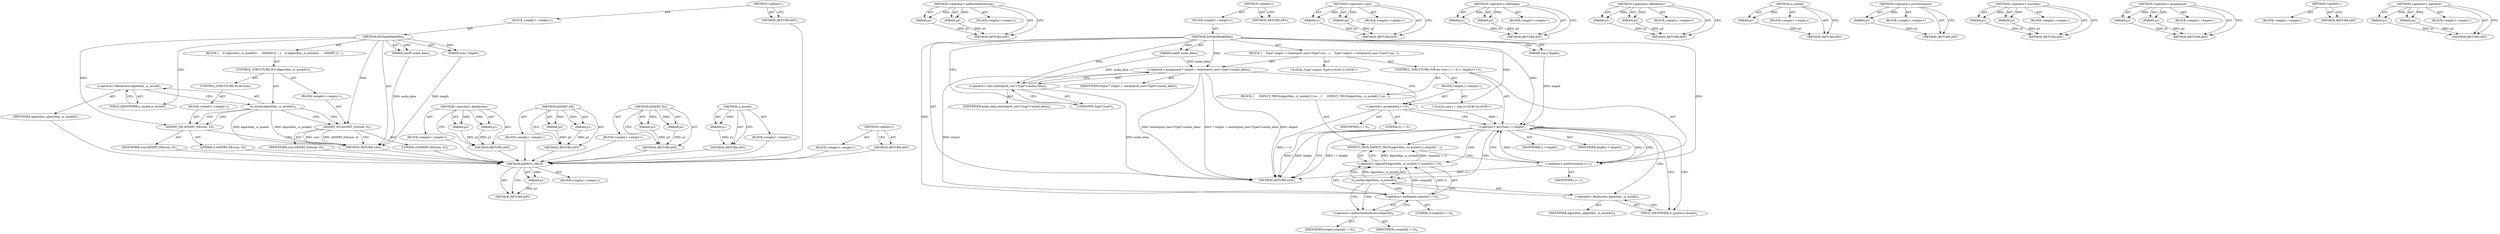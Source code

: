 digraph "&lt;global&gt;" {
vulnerable_83 [label=<(METHOD,EXPECT_TRUE)>];
vulnerable_84 [label=<(PARAM,p1)>];
vulnerable_85 [label=<(BLOCK,&lt;empty&gt;,&lt;empty&gt;)>];
vulnerable_86 [label=<(METHOD_RETURN,ANY)>];
vulnerable_106 [label=<(METHOD,&lt;operator&gt;.indirectIndexAccess)>];
vulnerable_107 [label=<(PARAM,p1)>];
vulnerable_108 [label=<(PARAM,p2)>];
vulnerable_109 [label=<(BLOCK,&lt;empty&gt;,&lt;empty&gt;)>];
vulnerable_110 [label=<(METHOD_RETURN,ANY)>];
vulnerable_6 [label=<(METHOD,&lt;global&gt;)<SUB>1</SUB>>];
vulnerable_7 [label=<(BLOCK,&lt;empty&gt;,&lt;empty&gt;)<SUB>1</SUB>>];
vulnerable_8 [label=<(METHOD,DoCheckFakeData)<SUB>1</SUB>>];
vulnerable_9 [label=<(PARAM,uint8* audio_data)<SUB>1</SUB>>];
vulnerable_10 [label=<(PARAM,size_t length)<SUB>1</SUB>>];
vulnerable_11 [label=<(BLOCK,{
    Type* output = reinterpret_cast&lt;Type*&gt;(au...,{
    Type* output = reinterpret_cast&lt;Type*&gt;(au...)<SUB>1</SUB>>];
vulnerable_12 [label="<(LOCAL,Type* output: Type*)<SUB>2</SUB>>"];
vulnerable_13 [label=<(&lt;operator&gt;.assignment,* output = reinterpret_cast&lt;Type*&gt;(audio_data))<SUB>2</SUB>>];
vulnerable_14 [label=<(IDENTIFIER,output,* output = reinterpret_cast&lt;Type*&gt;(audio_data))<SUB>2</SUB>>];
vulnerable_15 [label=<(&lt;operator&gt;.cast,reinterpret_cast&lt;Type*&gt;(audio_data))<SUB>2</SUB>>];
vulnerable_16 [label=<(UNKNOWN,Type*,Type*)<SUB>2</SUB>>];
vulnerable_17 [label=<(IDENTIFIER,audio_data,reinterpret_cast&lt;Type*&gt;(audio_data))<SUB>2</SUB>>];
vulnerable_18 [label=<(CONTROL_STRUCTURE,FOR,for (size_t i = 0;i &lt; length;i++))<SUB>3</SUB>>];
vulnerable_19 [label=<(BLOCK,&lt;empty&gt;,&lt;empty&gt;)<SUB>3</SUB>>];
vulnerable_20 [label="<(LOCAL,size_t i: size_t)<SUB>3</SUB>>"];
vulnerable_21 [label=<(&lt;operator&gt;.assignment,i = 0)<SUB>3</SUB>>];
vulnerable_22 [label=<(IDENTIFIER,i,i = 0)<SUB>3</SUB>>];
vulnerable_23 [label=<(LITERAL,0,i = 0)<SUB>3</SUB>>];
vulnerable_24 [label=<(&lt;operator&gt;.lessThan,i &lt; length)<SUB>3</SUB>>];
vulnerable_25 [label=<(IDENTIFIER,i,i &lt; length)<SUB>3</SUB>>];
vulnerable_26 [label=<(IDENTIFIER,length,i &lt; length)<SUB>3</SUB>>];
vulnerable_27 [label=<(&lt;operator&gt;.postIncrement,i++)<SUB>3</SUB>>];
vulnerable_28 [label=<(IDENTIFIER,i,i++)<SUB>3</SUB>>];
vulnerable_29 [label=<(BLOCK,{
      EXPECT_TRUE(algorithm_.is_muted() || ou...,{
      EXPECT_TRUE(algorithm_.is_muted() || ou...)<SUB>3</SUB>>];
vulnerable_30 [label=<(EXPECT_TRUE,EXPECT_TRUE(algorithm_.is_muted() || output[i] ...)<SUB>4</SUB>>];
vulnerable_31 [label=<(&lt;operator&gt;.logicalOr,algorithm_.is_muted() || output[i] != 0)<SUB>4</SUB>>];
vulnerable_32 [label=<(is_muted,algorithm_.is_muted())<SUB>4</SUB>>];
vulnerable_33 [label=<(&lt;operator&gt;.fieldAccess,algorithm_.is_muted)<SUB>4</SUB>>];
vulnerable_34 [label=<(IDENTIFIER,algorithm_,algorithm_.is_muted())<SUB>4</SUB>>];
vulnerable_35 [label=<(FIELD_IDENTIFIER,is_muted,is_muted)<SUB>4</SUB>>];
vulnerable_36 [label=<(&lt;operator&gt;.notEquals,output[i] != 0)<SUB>4</SUB>>];
vulnerable_37 [label=<(&lt;operator&gt;.indirectIndexAccess,output[i])<SUB>4</SUB>>];
vulnerable_38 [label=<(IDENTIFIER,output,output[i] != 0)<SUB>4</SUB>>];
vulnerable_39 [label=<(IDENTIFIER,i,output[i] != 0)<SUB>4</SUB>>];
vulnerable_40 [label=<(LITERAL,0,output[i] != 0)<SUB>4</SUB>>];
vulnerable_41 [label=<(METHOD_RETURN,void)<SUB>1</SUB>>];
vulnerable_43 [label=<(METHOD_RETURN,ANY)<SUB>1</SUB>>];
vulnerable_69 [label=<(METHOD,&lt;operator&gt;.cast)>];
vulnerable_70 [label=<(PARAM,p1)>];
vulnerable_71 [label=<(PARAM,p2)>];
vulnerable_72 [label=<(BLOCK,&lt;empty&gt;,&lt;empty&gt;)>];
vulnerable_73 [label=<(METHOD_RETURN,ANY)>];
vulnerable_101 [label=<(METHOD,&lt;operator&gt;.notEquals)>];
vulnerable_102 [label=<(PARAM,p1)>];
vulnerable_103 [label=<(PARAM,p2)>];
vulnerable_104 [label=<(BLOCK,&lt;empty&gt;,&lt;empty&gt;)>];
vulnerable_105 [label=<(METHOD_RETURN,ANY)>];
vulnerable_96 [label=<(METHOD,&lt;operator&gt;.fieldAccess)>];
vulnerable_97 [label=<(PARAM,p1)>];
vulnerable_98 [label=<(PARAM,p2)>];
vulnerable_99 [label=<(BLOCK,&lt;empty&gt;,&lt;empty&gt;)>];
vulnerable_100 [label=<(METHOD_RETURN,ANY)>];
vulnerable_92 [label=<(METHOD,is_muted)>];
vulnerable_93 [label=<(PARAM,p1)>];
vulnerable_94 [label=<(BLOCK,&lt;empty&gt;,&lt;empty&gt;)>];
vulnerable_95 [label=<(METHOD_RETURN,ANY)>];
vulnerable_79 [label=<(METHOD,&lt;operator&gt;.postIncrement)>];
vulnerable_80 [label=<(PARAM,p1)>];
vulnerable_81 [label=<(BLOCK,&lt;empty&gt;,&lt;empty&gt;)>];
vulnerable_82 [label=<(METHOD_RETURN,ANY)>];
vulnerable_74 [label=<(METHOD,&lt;operator&gt;.lessThan)>];
vulnerable_75 [label=<(PARAM,p1)>];
vulnerable_76 [label=<(PARAM,p2)>];
vulnerable_77 [label=<(BLOCK,&lt;empty&gt;,&lt;empty&gt;)>];
vulnerable_78 [label=<(METHOD_RETURN,ANY)>];
vulnerable_64 [label=<(METHOD,&lt;operator&gt;.assignment)>];
vulnerable_65 [label=<(PARAM,p1)>];
vulnerable_66 [label=<(PARAM,p2)>];
vulnerable_67 [label=<(BLOCK,&lt;empty&gt;,&lt;empty&gt;)>];
vulnerable_68 [label=<(METHOD_RETURN,ANY)>];
vulnerable_58 [label=<(METHOD,&lt;global&gt;)<SUB>1</SUB>>];
vulnerable_59 [label=<(BLOCK,&lt;empty&gt;,&lt;empty&gt;)>];
vulnerable_60 [label=<(METHOD_RETURN,ANY)>];
vulnerable_87 [label=<(METHOD,&lt;operator&gt;.logicalOr)>];
vulnerable_88 [label=<(PARAM,p1)>];
vulnerable_89 [label=<(PARAM,p2)>];
vulnerable_90 [label=<(BLOCK,&lt;empty&gt;,&lt;empty&gt;)>];
vulnerable_91 [label=<(METHOD_RETURN,ANY)>];
fixed_6 [label=<(METHOD,&lt;global&gt;)<SUB>1</SUB>>];
fixed_7 [label=<(BLOCK,&lt;empty&gt;,&lt;empty&gt;)<SUB>1</SUB>>];
fixed_8 [label=<(METHOD,DoCheckFakeData)<SUB>1</SUB>>];
fixed_9 [label=<(PARAM,uint8* audio_data)<SUB>1</SUB>>];
fixed_10 [label=<(PARAM,size_t length)<SUB>1</SUB>>];
fixed_11 [label=<(BLOCK,{
    if (algorithm_.is_muted())
      ASSERT_E...,{
    if (algorithm_.is_muted())
      ASSERT_E...)<SUB>1</SUB>>];
fixed_12 [label=<(CONTROL_STRUCTURE,IF,if (algorithm_.is_muted()))<SUB>2</SUB>>];
fixed_13 [label=<(is_muted,algorithm_.is_muted())<SUB>2</SUB>>];
fixed_14 [label=<(&lt;operator&gt;.fieldAccess,algorithm_.is_muted)<SUB>2</SUB>>];
fixed_15 [label=<(IDENTIFIER,algorithm_,algorithm_.is_muted())<SUB>2</SUB>>];
fixed_16 [label=<(FIELD_IDENTIFIER,is_muted,is_muted)<SUB>2</SUB>>];
fixed_17 [label=<(BLOCK,&lt;empty&gt;,&lt;empty&gt;)<SUB>3</SUB>>];
fixed_18 [label=<(ASSERT_EQ,ASSERT_EQ(sum, 0))<SUB>3</SUB>>];
fixed_19 [label=<(IDENTIFIER,sum,ASSERT_EQ(sum, 0))<SUB>3</SUB>>];
fixed_20 [label=<(LITERAL,0,ASSERT_EQ(sum, 0))<SUB>3</SUB>>];
fixed_21 [label=<(CONTROL_STRUCTURE,ELSE,else)<SUB>5</SUB>>];
fixed_22 [label=<(BLOCK,&lt;empty&gt;,&lt;empty&gt;)<SUB>5</SUB>>];
fixed_23 [label=<(ASSERT_NE,ASSERT_NE(sum, 0))<SUB>5</SUB>>];
fixed_24 [label=<(IDENTIFIER,sum,ASSERT_NE(sum, 0))<SUB>5</SUB>>];
fixed_25 [label=<(LITERAL,0,ASSERT_NE(sum, 0))<SUB>5</SUB>>];
fixed_26 [label=<(METHOD_RETURN,void)<SUB>1</SUB>>];
fixed_28 [label=<(METHOD_RETURN,ANY)<SUB>1</SUB>>];
fixed_51 [label=<(METHOD,&lt;operator&gt;.fieldAccess)>];
fixed_52 [label=<(PARAM,p1)>];
fixed_53 [label=<(PARAM,p2)>];
fixed_54 [label=<(BLOCK,&lt;empty&gt;,&lt;empty&gt;)>];
fixed_55 [label=<(METHOD_RETURN,ANY)>];
fixed_61 [label=<(METHOD,ASSERT_NE)>];
fixed_62 [label=<(PARAM,p1)>];
fixed_63 [label=<(PARAM,p2)>];
fixed_64 [label=<(BLOCK,&lt;empty&gt;,&lt;empty&gt;)>];
fixed_65 [label=<(METHOD_RETURN,ANY)>];
fixed_56 [label=<(METHOD,ASSERT_EQ)>];
fixed_57 [label=<(PARAM,p1)>];
fixed_58 [label=<(PARAM,p2)>];
fixed_59 [label=<(BLOCK,&lt;empty&gt;,&lt;empty&gt;)>];
fixed_60 [label=<(METHOD_RETURN,ANY)>];
fixed_47 [label=<(METHOD,is_muted)>];
fixed_48 [label=<(PARAM,p1)>];
fixed_49 [label=<(BLOCK,&lt;empty&gt;,&lt;empty&gt;)>];
fixed_50 [label=<(METHOD_RETURN,ANY)>];
fixed_41 [label=<(METHOD,&lt;global&gt;)<SUB>1</SUB>>];
fixed_42 [label=<(BLOCK,&lt;empty&gt;,&lt;empty&gt;)>];
fixed_43 [label=<(METHOD_RETURN,ANY)>];
vulnerable_83 -> vulnerable_84  [key=0, label="AST: "];
vulnerable_83 -> vulnerable_84  [key=1, label="DDG: "];
vulnerable_83 -> vulnerable_85  [key=0, label="AST: "];
vulnerable_83 -> vulnerable_86  [key=0, label="AST: "];
vulnerable_83 -> vulnerable_86  [key=1, label="CFG: "];
vulnerable_84 -> vulnerable_86  [key=0, label="DDG: p1"];
vulnerable_106 -> vulnerable_107  [key=0, label="AST: "];
vulnerable_106 -> vulnerable_107  [key=1, label="DDG: "];
vulnerable_106 -> vulnerable_109  [key=0, label="AST: "];
vulnerable_106 -> vulnerable_108  [key=0, label="AST: "];
vulnerable_106 -> vulnerable_108  [key=1, label="DDG: "];
vulnerable_106 -> vulnerable_110  [key=0, label="AST: "];
vulnerable_106 -> vulnerable_110  [key=1, label="CFG: "];
vulnerable_107 -> vulnerable_110  [key=0, label="DDG: p1"];
vulnerable_108 -> vulnerable_110  [key=0, label="DDG: p2"];
vulnerable_6 -> vulnerable_7  [key=0, label="AST: "];
vulnerable_6 -> vulnerable_43  [key=0, label="AST: "];
vulnerable_6 -> vulnerable_43  [key=1, label="CFG: "];
vulnerable_7 -> vulnerable_8  [key=0, label="AST: "];
vulnerable_8 -> vulnerable_9  [key=0, label="AST: "];
vulnerable_8 -> vulnerable_9  [key=1, label="DDG: "];
vulnerable_8 -> vulnerable_10  [key=0, label="AST: "];
vulnerable_8 -> vulnerable_10  [key=1, label="DDG: "];
vulnerable_8 -> vulnerable_11  [key=0, label="AST: "];
vulnerable_8 -> vulnerable_41  [key=0, label="AST: "];
vulnerable_8 -> vulnerable_16  [key=0, label="CFG: "];
vulnerable_8 -> vulnerable_13  [key=0, label="DDG: "];
vulnerable_8 -> vulnerable_15  [key=0, label="DDG: "];
vulnerable_8 -> vulnerable_21  [key=0, label="DDG: "];
vulnerable_8 -> vulnerable_24  [key=0, label="DDG: "];
vulnerable_8 -> vulnerable_27  [key=0, label="DDG: "];
vulnerable_8 -> vulnerable_36  [key=0, label="DDG: "];
vulnerable_9 -> vulnerable_13  [key=0, label="DDG: audio_data"];
vulnerable_9 -> vulnerable_15  [key=0, label="DDG: audio_data"];
vulnerable_10 -> vulnerable_24  [key=0, label="DDG: length"];
vulnerable_11 -> vulnerable_12  [key=0, label="AST: "];
vulnerable_11 -> vulnerable_13  [key=0, label="AST: "];
vulnerable_11 -> vulnerable_18  [key=0, label="AST: "];
vulnerable_13 -> vulnerable_14  [key=0, label="AST: "];
vulnerable_13 -> vulnerable_15  [key=0, label="AST: "];
vulnerable_13 -> vulnerable_21  [key=0, label="CFG: "];
vulnerable_13 -> vulnerable_41  [key=0, label="DDG: output"];
vulnerable_13 -> vulnerable_41  [key=1, label="DDG: reinterpret_cast&lt;Type*&gt;(audio_data)"];
vulnerable_13 -> vulnerable_41  [key=2, label="DDG: * output = reinterpret_cast&lt;Type*&gt;(audio_data)"];
vulnerable_13 -> vulnerable_36  [key=0, label="DDG: output"];
vulnerable_15 -> vulnerable_16  [key=0, label="AST: "];
vulnerable_15 -> vulnerable_17  [key=0, label="AST: "];
vulnerable_15 -> vulnerable_13  [key=0, label="CFG: "];
vulnerable_15 -> vulnerable_41  [key=0, label="DDG: audio_data"];
vulnerable_16 -> vulnerable_15  [key=0, label="CFG: "];
vulnerable_18 -> vulnerable_19  [key=0, label="AST: "];
vulnerable_18 -> vulnerable_24  [key=0, label="AST: "];
vulnerable_18 -> vulnerable_27  [key=0, label="AST: "];
vulnerable_18 -> vulnerable_29  [key=0, label="AST: "];
vulnerable_19 -> vulnerable_20  [key=0, label="AST: "];
vulnerable_19 -> vulnerable_21  [key=0, label="AST: "];
vulnerable_21 -> vulnerable_22  [key=0, label="AST: "];
vulnerable_21 -> vulnerable_23  [key=0, label="AST: "];
vulnerable_21 -> vulnerable_24  [key=0, label="CFG: "];
vulnerable_21 -> vulnerable_24  [key=1, label="DDG: i"];
vulnerable_21 -> vulnerable_41  [key=0, label="DDG: i = 0"];
vulnerable_24 -> vulnerable_25  [key=0, label="AST: "];
vulnerable_24 -> vulnerable_26  [key=0, label="AST: "];
vulnerable_24 -> vulnerable_41  [key=0, label="CFG: "];
vulnerable_24 -> vulnerable_41  [key=1, label="DDG: i"];
vulnerable_24 -> vulnerable_41  [key=2, label="DDG: length"];
vulnerable_24 -> vulnerable_41  [key=3, label="DDG: i &lt; length"];
vulnerable_24 -> vulnerable_35  [key=0, label="CFG: "];
vulnerable_24 -> vulnerable_35  [key=1, label="CDG: "];
vulnerable_24 -> vulnerable_27  [key=0, label="DDG: i"];
vulnerable_24 -> vulnerable_27  [key=1, label="CDG: "];
vulnerable_24 -> vulnerable_24  [key=0, label="CDG: "];
vulnerable_24 -> vulnerable_30  [key=0, label="CDG: "];
vulnerable_24 -> vulnerable_32  [key=0, label="CDG: "];
vulnerable_24 -> vulnerable_33  [key=0, label="CDG: "];
vulnerable_24 -> vulnerable_31  [key=0, label="CDG: "];
vulnerable_27 -> vulnerable_28  [key=0, label="AST: "];
vulnerable_27 -> vulnerable_24  [key=0, label="CFG: "];
vulnerable_27 -> vulnerable_24  [key=1, label="DDG: i"];
vulnerable_27 -> vulnerable_41  [key=0, label="DDG: i++"];
vulnerable_29 -> vulnerable_30  [key=0, label="AST: "];
vulnerable_30 -> vulnerable_31  [key=0, label="AST: "];
vulnerable_30 -> vulnerable_27  [key=0, label="CFG: "];
vulnerable_31 -> vulnerable_32  [key=0, label="AST: "];
vulnerable_31 -> vulnerable_36  [key=0, label="AST: "];
vulnerable_31 -> vulnerable_30  [key=0, label="CFG: "];
vulnerable_31 -> vulnerable_30  [key=1, label="DDG: algorithm_.is_muted()"];
vulnerable_31 -> vulnerable_30  [key=2, label="DDG: output[i] != 0"];
vulnerable_32 -> vulnerable_33  [key=0, label="AST: "];
vulnerable_32 -> vulnerable_31  [key=0, label="CFG: "];
vulnerable_32 -> vulnerable_31  [key=1, label="DDG: algorithm_.is_muted"];
vulnerable_32 -> vulnerable_37  [key=0, label="CFG: "];
vulnerable_32 -> vulnerable_37  [key=1, label="CDG: "];
vulnerable_32 -> vulnerable_36  [key=0, label="CDG: "];
vulnerable_33 -> vulnerable_34  [key=0, label="AST: "];
vulnerable_33 -> vulnerable_35  [key=0, label="AST: "];
vulnerable_33 -> vulnerable_32  [key=0, label="CFG: "];
vulnerable_35 -> vulnerable_33  [key=0, label="CFG: "];
vulnerable_36 -> vulnerable_37  [key=0, label="AST: "];
vulnerable_36 -> vulnerable_40  [key=0, label="AST: "];
vulnerable_36 -> vulnerable_31  [key=0, label="CFG: "];
vulnerable_36 -> vulnerable_31  [key=1, label="DDG: output[i]"];
vulnerable_36 -> vulnerable_31  [key=2, label="DDG: 0"];
vulnerable_37 -> vulnerable_38  [key=0, label="AST: "];
vulnerable_37 -> vulnerable_39  [key=0, label="AST: "];
vulnerable_37 -> vulnerable_36  [key=0, label="CFG: "];
vulnerable_69 -> vulnerable_70  [key=0, label="AST: "];
vulnerable_69 -> vulnerable_70  [key=1, label="DDG: "];
vulnerable_69 -> vulnerable_72  [key=0, label="AST: "];
vulnerable_69 -> vulnerable_71  [key=0, label="AST: "];
vulnerable_69 -> vulnerable_71  [key=1, label="DDG: "];
vulnerable_69 -> vulnerable_73  [key=0, label="AST: "];
vulnerable_69 -> vulnerable_73  [key=1, label="CFG: "];
vulnerable_70 -> vulnerable_73  [key=0, label="DDG: p1"];
vulnerable_71 -> vulnerable_73  [key=0, label="DDG: p2"];
vulnerable_101 -> vulnerable_102  [key=0, label="AST: "];
vulnerable_101 -> vulnerable_102  [key=1, label="DDG: "];
vulnerable_101 -> vulnerable_104  [key=0, label="AST: "];
vulnerable_101 -> vulnerable_103  [key=0, label="AST: "];
vulnerable_101 -> vulnerable_103  [key=1, label="DDG: "];
vulnerable_101 -> vulnerable_105  [key=0, label="AST: "];
vulnerable_101 -> vulnerable_105  [key=1, label="CFG: "];
vulnerable_102 -> vulnerable_105  [key=0, label="DDG: p1"];
vulnerable_103 -> vulnerable_105  [key=0, label="DDG: p2"];
vulnerable_96 -> vulnerable_97  [key=0, label="AST: "];
vulnerable_96 -> vulnerable_97  [key=1, label="DDG: "];
vulnerable_96 -> vulnerable_99  [key=0, label="AST: "];
vulnerable_96 -> vulnerable_98  [key=0, label="AST: "];
vulnerable_96 -> vulnerable_98  [key=1, label="DDG: "];
vulnerable_96 -> vulnerable_100  [key=0, label="AST: "];
vulnerable_96 -> vulnerable_100  [key=1, label="CFG: "];
vulnerable_97 -> vulnerable_100  [key=0, label="DDG: p1"];
vulnerable_98 -> vulnerable_100  [key=0, label="DDG: p2"];
vulnerable_92 -> vulnerable_93  [key=0, label="AST: "];
vulnerable_92 -> vulnerable_93  [key=1, label="DDG: "];
vulnerable_92 -> vulnerable_94  [key=0, label="AST: "];
vulnerable_92 -> vulnerable_95  [key=0, label="AST: "];
vulnerable_92 -> vulnerable_95  [key=1, label="CFG: "];
vulnerable_93 -> vulnerable_95  [key=0, label="DDG: p1"];
vulnerable_79 -> vulnerable_80  [key=0, label="AST: "];
vulnerable_79 -> vulnerable_80  [key=1, label="DDG: "];
vulnerable_79 -> vulnerable_81  [key=0, label="AST: "];
vulnerable_79 -> vulnerable_82  [key=0, label="AST: "];
vulnerable_79 -> vulnerable_82  [key=1, label="CFG: "];
vulnerable_80 -> vulnerable_82  [key=0, label="DDG: p1"];
vulnerable_74 -> vulnerable_75  [key=0, label="AST: "];
vulnerable_74 -> vulnerable_75  [key=1, label="DDG: "];
vulnerable_74 -> vulnerable_77  [key=0, label="AST: "];
vulnerable_74 -> vulnerable_76  [key=0, label="AST: "];
vulnerable_74 -> vulnerable_76  [key=1, label="DDG: "];
vulnerable_74 -> vulnerable_78  [key=0, label="AST: "];
vulnerable_74 -> vulnerable_78  [key=1, label="CFG: "];
vulnerable_75 -> vulnerable_78  [key=0, label="DDG: p1"];
vulnerable_76 -> vulnerable_78  [key=0, label="DDG: p2"];
vulnerable_64 -> vulnerable_65  [key=0, label="AST: "];
vulnerable_64 -> vulnerable_65  [key=1, label="DDG: "];
vulnerable_64 -> vulnerable_67  [key=0, label="AST: "];
vulnerable_64 -> vulnerable_66  [key=0, label="AST: "];
vulnerable_64 -> vulnerable_66  [key=1, label="DDG: "];
vulnerable_64 -> vulnerable_68  [key=0, label="AST: "];
vulnerable_64 -> vulnerable_68  [key=1, label="CFG: "];
vulnerable_65 -> vulnerable_68  [key=0, label="DDG: p1"];
vulnerable_66 -> vulnerable_68  [key=0, label="DDG: p2"];
vulnerable_58 -> vulnerable_59  [key=0, label="AST: "];
vulnerable_58 -> vulnerable_60  [key=0, label="AST: "];
vulnerable_58 -> vulnerable_60  [key=1, label="CFG: "];
vulnerable_87 -> vulnerable_88  [key=0, label="AST: "];
vulnerable_87 -> vulnerable_88  [key=1, label="DDG: "];
vulnerable_87 -> vulnerable_90  [key=0, label="AST: "];
vulnerable_87 -> vulnerable_89  [key=0, label="AST: "];
vulnerable_87 -> vulnerable_89  [key=1, label="DDG: "];
vulnerable_87 -> vulnerable_91  [key=0, label="AST: "];
vulnerable_87 -> vulnerable_91  [key=1, label="CFG: "];
vulnerable_88 -> vulnerable_91  [key=0, label="DDG: p1"];
vulnerable_89 -> vulnerable_91  [key=0, label="DDG: p2"];
fixed_6 -> fixed_7  [key=0, label="AST: "];
fixed_6 -> fixed_28  [key=0, label="AST: "];
fixed_6 -> fixed_28  [key=1, label="CFG: "];
fixed_7 -> fixed_8  [key=0, label="AST: "];
fixed_8 -> fixed_9  [key=0, label="AST: "];
fixed_8 -> fixed_9  [key=1, label="DDG: "];
fixed_8 -> fixed_10  [key=0, label="AST: "];
fixed_8 -> fixed_10  [key=1, label="DDG: "];
fixed_8 -> fixed_11  [key=0, label="AST: "];
fixed_8 -> fixed_26  [key=0, label="AST: "];
fixed_8 -> fixed_16  [key=0, label="CFG: "];
fixed_8 -> fixed_18  [key=0, label="DDG: "];
fixed_8 -> fixed_23  [key=0, label="DDG: "];
fixed_9 -> fixed_26  [key=0, label="DDG: audio_data"];
fixed_10 -> fixed_26  [key=0, label="DDG: length"];
fixed_11 -> fixed_12  [key=0, label="AST: "];
fixed_12 -> fixed_13  [key=0, label="AST: "];
fixed_12 -> fixed_17  [key=0, label="AST: "];
fixed_12 -> fixed_21  [key=0, label="AST: "];
fixed_13 -> fixed_14  [key=0, label="AST: "];
fixed_13 -> fixed_18  [key=0, label="CFG: "];
fixed_13 -> fixed_18  [key=1, label="CDG: "];
fixed_13 -> fixed_23  [key=0, label="CFG: "];
fixed_13 -> fixed_23  [key=1, label="CDG: "];
fixed_13 -> fixed_26  [key=0, label="DDG: algorithm_.is_muted"];
fixed_13 -> fixed_26  [key=1, label="DDG: algorithm_.is_muted()"];
fixed_14 -> fixed_15  [key=0, label="AST: "];
fixed_14 -> fixed_16  [key=0, label="AST: "];
fixed_14 -> fixed_13  [key=0, label="CFG: "];
fixed_15 -> vulnerable_83  [key=0];
fixed_16 -> fixed_14  [key=0, label="CFG: "];
fixed_17 -> fixed_18  [key=0, label="AST: "];
fixed_18 -> fixed_19  [key=0, label="AST: "];
fixed_18 -> fixed_20  [key=0, label="AST: "];
fixed_18 -> fixed_26  [key=0, label="CFG: "];
fixed_18 -> fixed_26  [key=1, label="DDG: sum"];
fixed_18 -> fixed_26  [key=2, label="DDG: ASSERT_EQ(sum, 0)"];
fixed_19 -> vulnerable_83  [key=0];
fixed_20 -> vulnerable_83  [key=0];
fixed_21 -> fixed_22  [key=0, label="AST: "];
fixed_22 -> fixed_23  [key=0, label="AST: "];
fixed_23 -> fixed_24  [key=0, label="AST: "];
fixed_23 -> fixed_25  [key=0, label="AST: "];
fixed_23 -> fixed_26  [key=0, label="CFG: "];
fixed_24 -> vulnerable_83  [key=0];
fixed_25 -> vulnerable_83  [key=0];
fixed_26 -> vulnerable_83  [key=0];
fixed_28 -> vulnerable_83  [key=0];
fixed_51 -> fixed_52  [key=0, label="AST: "];
fixed_51 -> fixed_52  [key=1, label="DDG: "];
fixed_51 -> fixed_54  [key=0, label="AST: "];
fixed_51 -> fixed_53  [key=0, label="AST: "];
fixed_51 -> fixed_53  [key=1, label="DDG: "];
fixed_51 -> fixed_55  [key=0, label="AST: "];
fixed_51 -> fixed_55  [key=1, label="CFG: "];
fixed_52 -> fixed_55  [key=0, label="DDG: p1"];
fixed_53 -> fixed_55  [key=0, label="DDG: p2"];
fixed_54 -> vulnerable_83  [key=0];
fixed_55 -> vulnerable_83  [key=0];
fixed_61 -> fixed_62  [key=0, label="AST: "];
fixed_61 -> fixed_62  [key=1, label="DDG: "];
fixed_61 -> fixed_64  [key=0, label="AST: "];
fixed_61 -> fixed_63  [key=0, label="AST: "];
fixed_61 -> fixed_63  [key=1, label="DDG: "];
fixed_61 -> fixed_65  [key=0, label="AST: "];
fixed_61 -> fixed_65  [key=1, label="CFG: "];
fixed_62 -> fixed_65  [key=0, label="DDG: p1"];
fixed_63 -> fixed_65  [key=0, label="DDG: p2"];
fixed_64 -> vulnerable_83  [key=0];
fixed_65 -> vulnerable_83  [key=0];
fixed_56 -> fixed_57  [key=0, label="AST: "];
fixed_56 -> fixed_57  [key=1, label="DDG: "];
fixed_56 -> fixed_59  [key=0, label="AST: "];
fixed_56 -> fixed_58  [key=0, label="AST: "];
fixed_56 -> fixed_58  [key=1, label="DDG: "];
fixed_56 -> fixed_60  [key=0, label="AST: "];
fixed_56 -> fixed_60  [key=1, label="CFG: "];
fixed_57 -> fixed_60  [key=0, label="DDG: p1"];
fixed_58 -> fixed_60  [key=0, label="DDG: p2"];
fixed_59 -> vulnerable_83  [key=0];
fixed_60 -> vulnerable_83  [key=0];
fixed_47 -> fixed_48  [key=0, label="AST: "];
fixed_47 -> fixed_48  [key=1, label="DDG: "];
fixed_47 -> fixed_49  [key=0, label="AST: "];
fixed_47 -> fixed_50  [key=0, label="AST: "];
fixed_47 -> fixed_50  [key=1, label="CFG: "];
fixed_48 -> fixed_50  [key=0, label="DDG: p1"];
fixed_49 -> vulnerable_83  [key=0];
fixed_50 -> vulnerable_83  [key=0];
fixed_41 -> fixed_42  [key=0, label="AST: "];
fixed_41 -> fixed_43  [key=0, label="AST: "];
fixed_41 -> fixed_43  [key=1, label="CFG: "];
fixed_42 -> vulnerable_83  [key=0];
fixed_43 -> vulnerable_83  [key=0];
}
